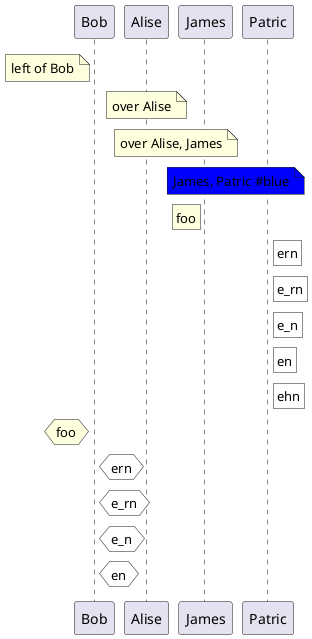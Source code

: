 @startuml
note left of Bob
left of Bob
end note
note over Alise
over Alise
end note
note over Alise, James
over Alise, James
end note
note over James, Patric #blue
James, Patric #blue
end note
rnote left of James: foo
rnote right of Patric #white
ern
endrnote
rnote right of Patric #white
e_rn
end rnote
rnote right of Patric #white
e_n
end note
rnote right of Patric #white
en
endnote
rnote right of Patric #white
ehn
endhnote
hnote left of Bob: foo
hnote right of Bob #white
ern
endhnote
hnote right of Bob #white
e_rn
end hnote
hnote right of Bob #white
e_n
end note
hnote right of Bob #white
en
endnote
@enduml
